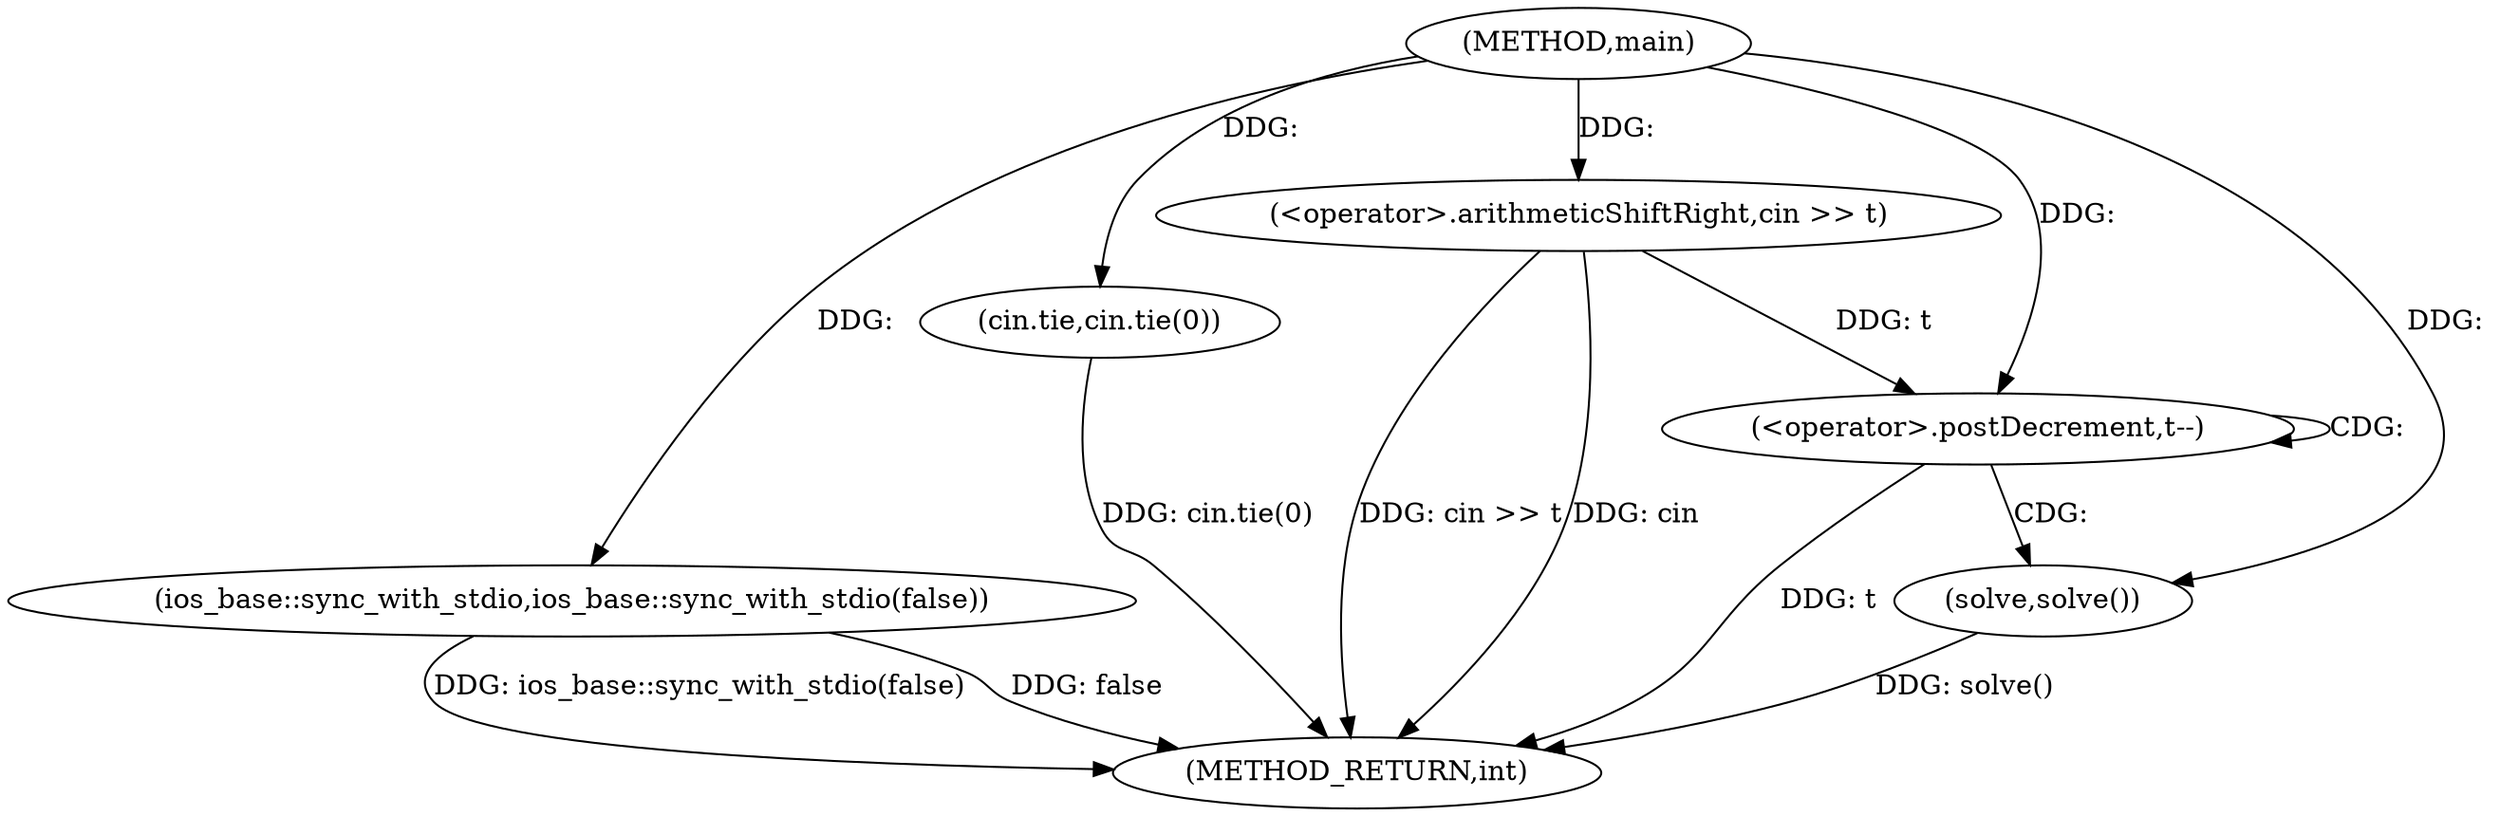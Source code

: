 digraph "main" {  
"1000252" [label = "(METHOD,main)" ]
"1000266" [label = "(METHOD_RETURN,int)" ]
"1000254" [label = "(ios_base::sync_with_stdio,ios_base::sync_with_stdio(false))" ]
"1000256" [label = "(cin.tie,cin.tie(0))" ]
"1000259" [label = "(<operator>.arithmeticShiftRight,cin >> t)" ]
"1000263" [label = "(<operator>.postDecrement,t--)" ]
"1000265" [label = "(solve,solve())" ]
  "1000254" -> "1000266"  [ label = "DDG: ios_base::sync_with_stdio(false)"] 
  "1000256" -> "1000266"  [ label = "DDG: cin.tie(0)"] 
  "1000259" -> "1000266"  [ label = "DDG: cin >> t"] 
  "1000263" -> "1000266"  [ label = "DDG: t"] 
  "1000265" -> "1000266"  [ label = "DDG: solve()"] 
  "1000254" -> "1000266"  [ label = "DDG: false"] 
  "1000259" -> "1000266"  [ label = "DDG: cin"] 
  "1000252" -> "1000254"  [ label = "DDG: "] 
  "1000252" -> "1000256"  [ label = "DDG: "] 
  "1000252" -> "1000259"  [ label = "DDG: "] 
  "1000252" -> "1000265"  [ label = "DDG: "] 
  "1000259" -> "1000263"  [ label = "DDG: t"] 
  "1000252" -> "1000263"  [ label = "DDG: "] 
  "1000263" -> "1000263"  [ label = "CDG: "] 
  "1000263" -> "1000265"  [ label = "CDG: "] 
}

